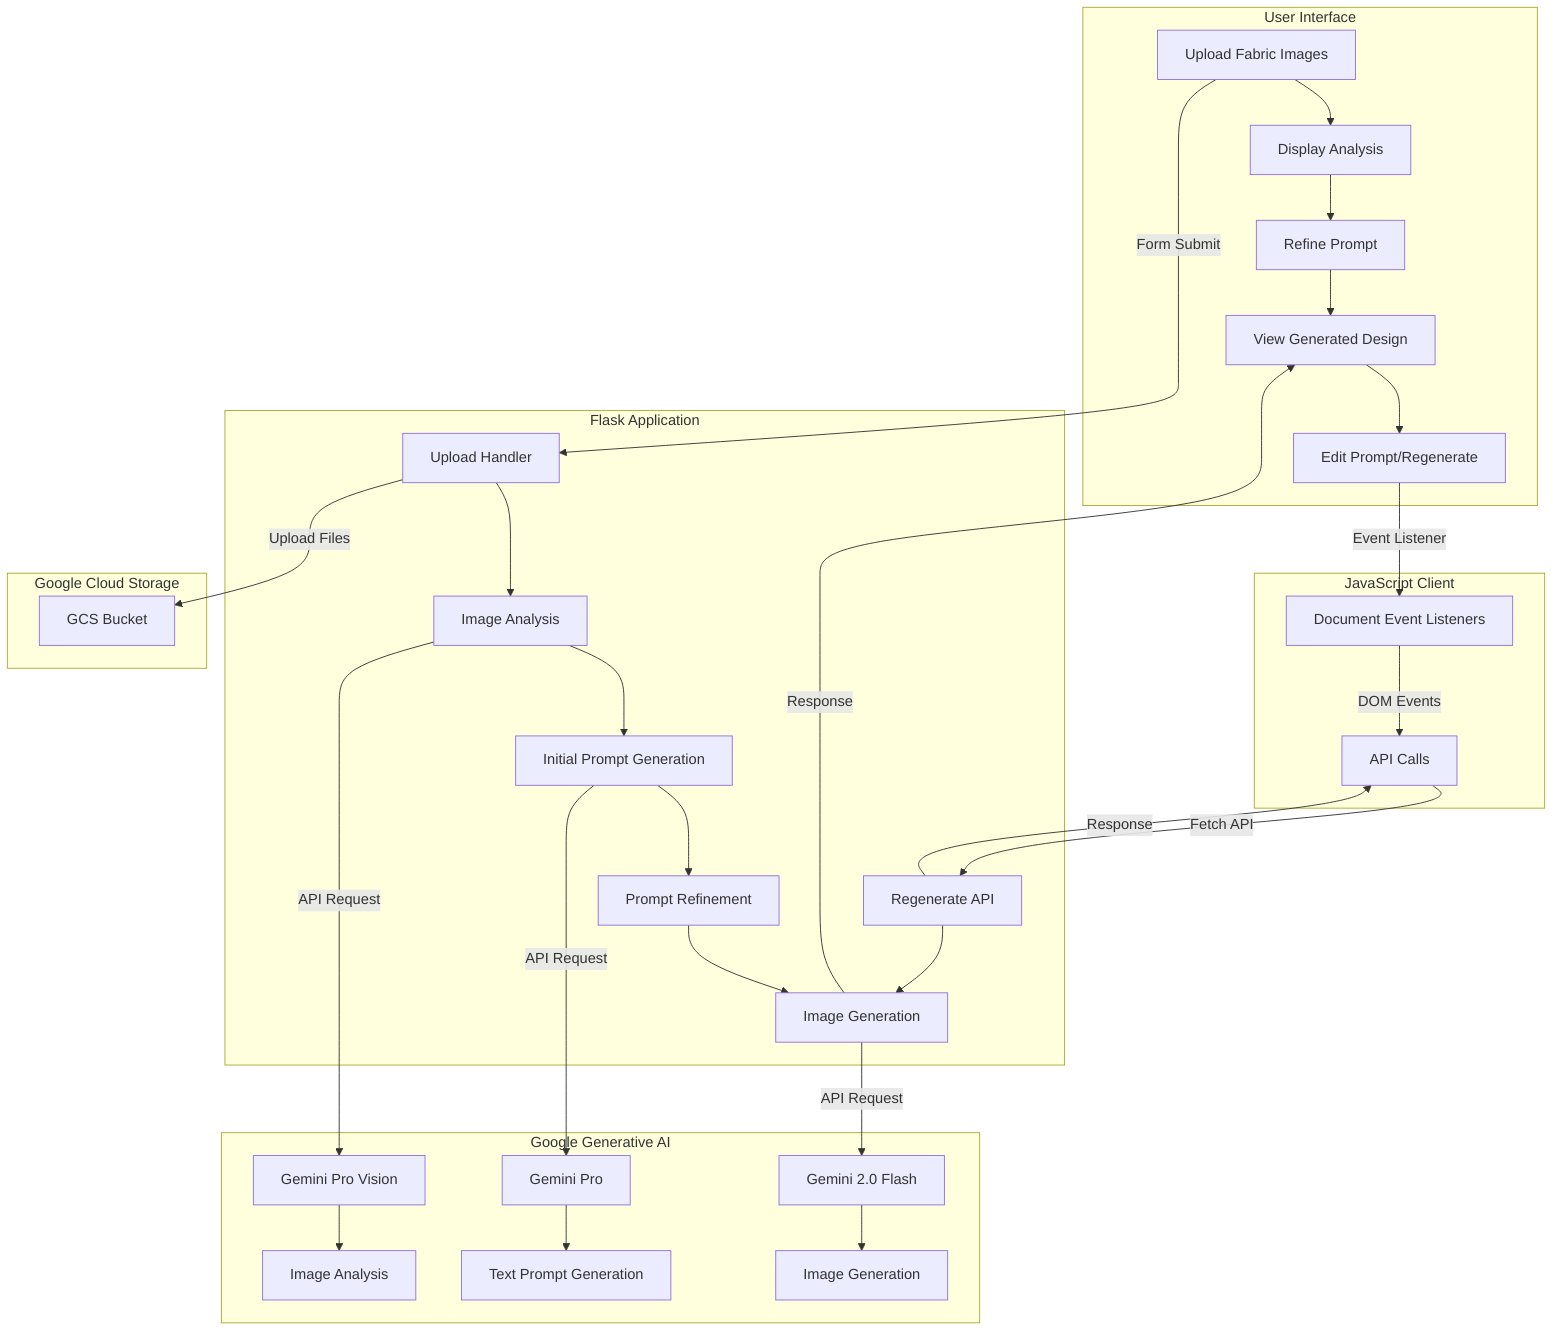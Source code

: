flowchart TD
    subgraph User["User Interface"]
        A[Upload Fabric Images] --> B[Display Analysis]
        B --> C[Refine Prompt]
        C --> D[View Generated Design]
        D --> E[Edit Prompt/Regenerate]
    end

    subgraph Flask["Flask Application"]
        F[Upload Handler] --> G[Image Analysis]
        G --> H[Initial Prompt Generation]
        H --> I[Prompt Refinement]
        I --> J[Image Generation]
        K[Regenerate API] --> J
    end

    subgraph JS["JavaScript Client"]
        L[Document Event Listeners] -->|DOM Events| M[API Calls]
        M -->|Fetch API| K
    end

    subgraph Storage["Google Cloud Storage"]
        N[GCS Bucket]
    end

    subgraph GenAI["Google Generative AI"]
        O[Gemini Pro Vision] --> P[Image Analysis]
        Q[Gemini Pro] --> R[Text Prompt Generation]
        S[Gemini 2.0 Flash] --> T[Image Generation]
    end

    %% Connect the components
    A -->|Form Submit| F
    F -->|Upload Files| N
    G -->|API Request| O
    H -->|API Request| Q
    J -->|API Request| S
    E -->|Event Listener| L
    J -->|Response| D
    K -->|Response| M